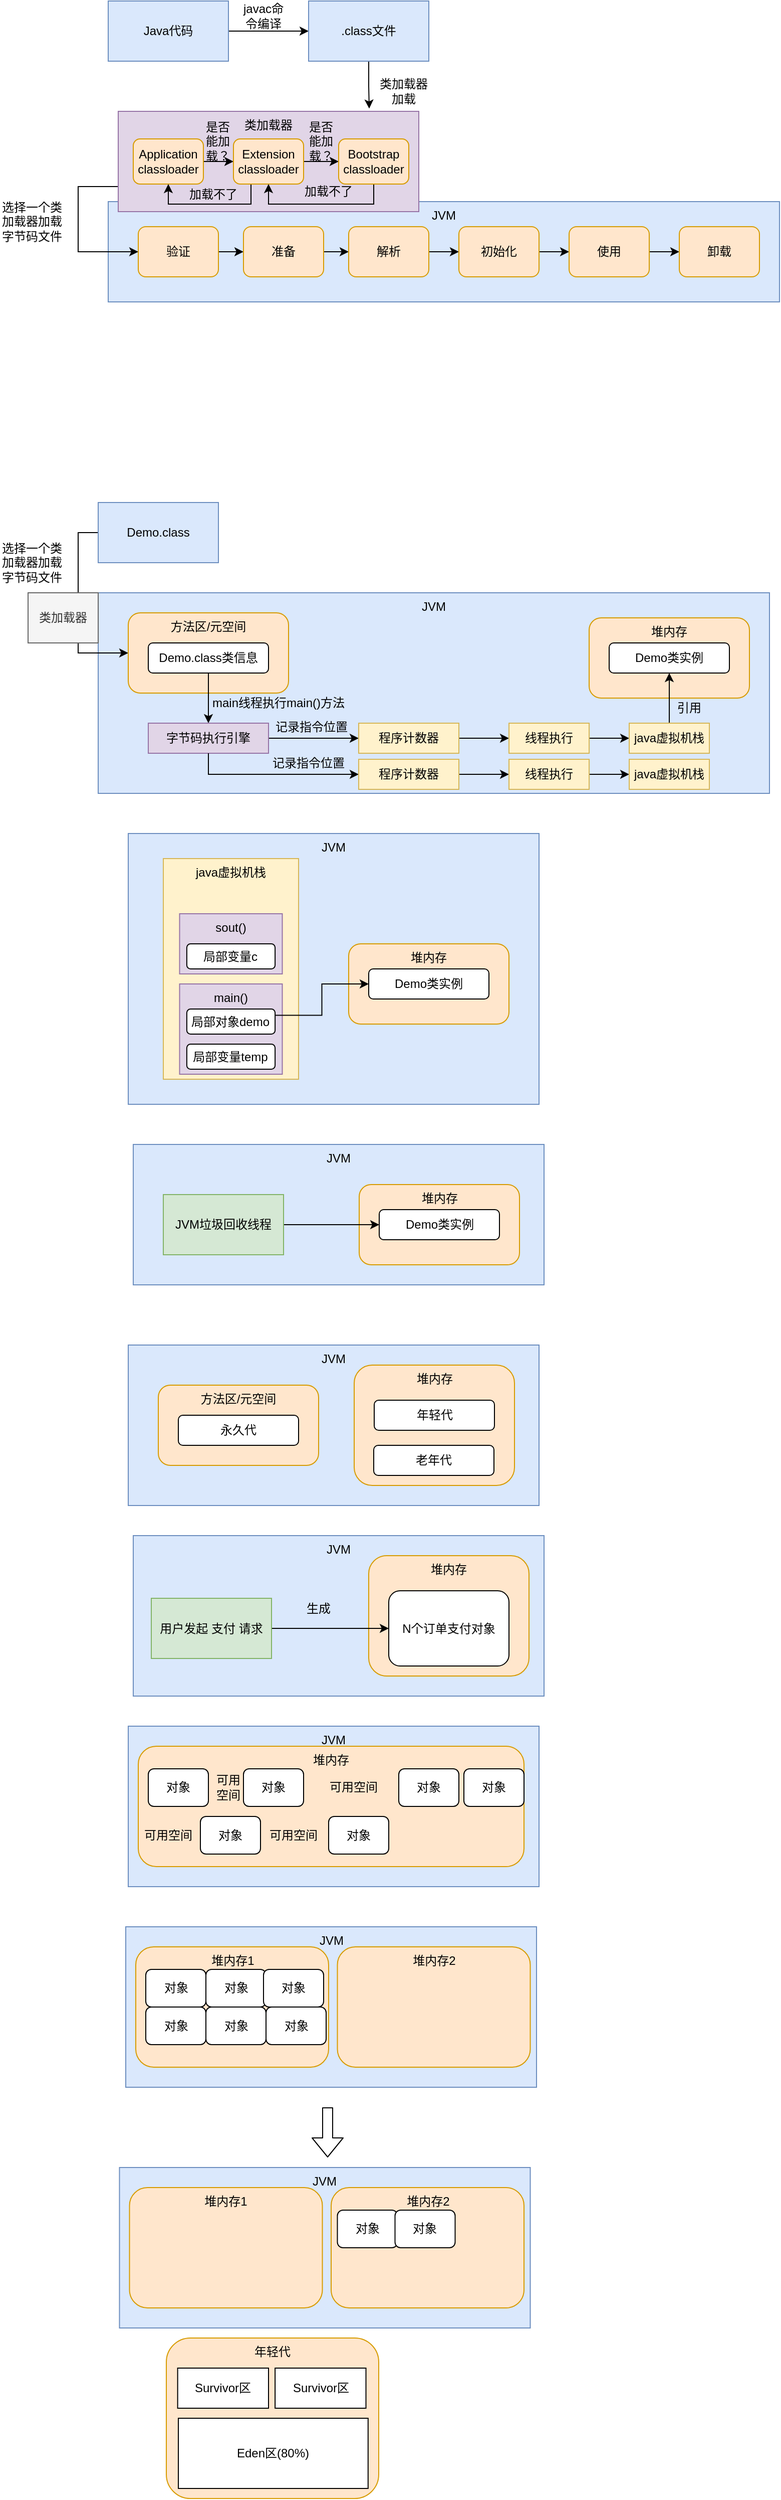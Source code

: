 <mxfile version="14.1.8" type="device" pages="3"><diagram id="E_s2R7xaDNabvUy4WIsu" name="JVM结构"><mxGraphModel dx="1088" dy="807" grid="1" gridSize="10" guides="1" tooltips="1" connect="1" arrows="1" fold="1" page="1" pageScale="1" pageWidth="827" pageHeight="1169" math="0" shadow="0"><root><mxCell id="0"/><mxCell id="1" parent="0"/><mxCell id="Xmo_NhRL2iNbXMXG93FV-30" value="JVM" style="rounded=0;whiteSpace=wrap;html=1;fillColor=#dae8fc;strokeColor=#6c8ebf;verticalAlign=top;" parent="1" vertex="1"><mxGeometry x="510" y="1020" width="410" height="270" as="geometry"/></mxCell><mxCell id="-fpp568egooWS92jT729-1" value="堆内存" style="rounded=1;whiteSpace=wrap;html=1;fillColor=#ffe6cc;strokeColor=#d79b00;verticalAlign=top;" parent="1" vertex="1"><mxGeometry x="730" y="1130" width="160" height="80" as="geometry"/></mxCell><mxCell id="Xmo_NhRL2iNbXMXG93FV-1" value="JVM" style="rounded=0;whiteSpace=wrap;html=1;fillColor=#dae8fc;strokeColor=#6c8ebf;verticalAlign=top;" parent="1" vertex="1"><mxGeometry x="480" y="780" width="670" height="200" as="geometry"/></mxCell><mxCell id="Xmo_NhRL2iNbXMXG93FV-18" value="堆内存" style="rounded=1;whiteSpace=wrap;html=1;fillColor=#ffe6cc;strokeColor=#d79b00;verticalAlign=top;" parent="1" vertex="1"><mxGeometry x="970" y="805" width="160" height="80" as="geometry"/></mxCell><mxCell id="IfhXDYRwLoAYOQ1xbcc1-5" value="JVM" style="rounded=0;whiteSpace=wrap;html=1;fillColor=#dae8fc;strokeColor=#6c8ebf;verticalAlign=top;" parent="1" vertex="1"><mxGeometry x="490" y="390" width="670" height="100" as="geometry"/></mxCell><mxCell id="IfhXDYRwLoAYOQ1xbcc1-3" value="" style="edgeStyle=orthogonalEdgeStyle;rounded=0;orthogonalLoop=1;jettySize=auto;html=1;" parent="1" source="IfhXDYRwLoAYOQ1xbcc1-1" target="IfhXDYRwLoAYOQ1xbcc1-2" edge="1"><mxGeometry relative="1" as="geometry"/></mxCell><mxCell id="IfhXDYRwLoAYOQ1xbcc1-1" value="Java代码" style="rounded=0;whiteSpace=wrap;html=1;fillColor=#dae8fc;strokeColor=#6c8ebf;" parent="1" vertex="1"><mxGeometry x="490" y="190" width="120" height="60" as="geometry"/></mxCell><mxCell id="IfhXDYRwLoAYOQ1xbcc1-36" style="edgeStyle=orthogonalEdgeStyle;rounded=0;orthogonalLoop=1;jettySize=auto;html=1;exitX=0.5;exitY=1;exitDx=0;exitDy=0;entryX=0.835;entryY=-0.028;entryDx=0;entryDy=0;entryPerimeter=0;" parent="1" source="IfhXDYRwLoAYOQ1xbcc1-2" target="IfhXDYRwLoAYOQ1xbcc1-22" edge="1"><mxGeometry relative="1" as="geometry"/></mxCell><mxCell id="IfhXDYRwLoAYOQ1xbcc1-2" value=".class文件" style="rounded=0;whiteSpace=wrap;html=1;fillColor=#dae8fc;strokeColor=#6c8ebf;" parent="1" vertex="1"><mxGeometry x="690" y="190" width="120" height="60" as="geometry"/></mxCell><mxCell id="IfhXDYRwLoAYOQ1xbcc1-4" value="javac命令编译" style="text;html=1;strokeColor=none;fillColor=none;align=center;verticalAlign=middle;whiteSpace=wrap;rounded=0;" parent="1" vertex="1"><mxGeometry x="620" y="195" width="50" height="20" as="geometry"/></mxCell><mxCell id="IfhXDYRwLoAYOQ1xbcc1-7" value="类加载器加载" style="text;html=1;strokeColor=none;fillColor=none;align=center;verticalAlign=middle;whiteSpace=wrap;rounded=0;" parent="1" vertex="1"><mxGeometry x="760" y="270" width="50" height="20" as="geometry"/></mxCell><mxCell id="IfhXDYRwLoAYOQ1xbcc1-17" style="edgeStyle=orthogonalEdgeStyle;rounded=0;orthogonalLoop=1;jettySize=auto;html=1;exitX=1;exitY=0.5;exitDx=0;exitDy=0;entryX=0;entryY=0.5;entryDx=0;entryDy=0;" parent="1" source="IfhXDYRwLoAYOQ1xbcc1-9" target="IfhXDYRwLoAYOQ1xbcc1-11" edge="1"><mxGeometry relative="1" as="geometry"/></mxCell><mxCell id="IfhXDYRwLoAYOQ1xbcc1-9" value="验证" style="rounded=1;whiteSpace=wrap;html=1;fillColor=#ffe6cc;strokeColor=#d79b00;" parent="1" vertex="1"><mxGeometry x="520" y="415" width="80" height="50" as="geometry"/></mxCell><mxCell id="IfhXDYRwLoAYOQ1xbcc1-18" style="edgeStyle=orthogonalEdgeStyle;rounded=0;orthogonalLoop=1;jettySize=auto;html=1;exitX=1;exitY=0.5;exitDx=0;exitDy=0;" parent="1" source="IfhXDYRwLoAYOQ1xbcc1-11" target="IfhXDYRwLoAYOQ1xbcc1-12" edge="1"><mxGeometry relative="1" as="geometry"/></mxCell><mxCell id="IfhXDYRwLoAYOQ1xbcc1-11" value="准备" style="rounded=1;whiteSpace=wrap;html=1;fillColor=#ffe6cc;strokeColor=#d79b00;" parent="1" vertex="1"><mxGeometry x="625" y="415" width="80" height="50" as="geometry"/></mxCell><mxCell id="IfhXDYRwLoAYOQ1xbcc1-19" style="edgeStyle=orthogonalEdgeStyle;rounded=0;orthogonalLoop=1;jettySize=auto;html=1;exitX=1;exitY=0.5;exitDx=0;exitDy=0;entryX=0;entryY=0.5;entryDx=0;entryDy=0;" parent="1" source="IfhXDYRwLoAYOQ1xbcc1-12" target="IfhXDYRwLoAYOQ1xbcc1-13" edge="1"><mxGeometry relative="1" as="geometry"/></mxCell><mxCell id="IfhXDYRwLoAYOQ1xbcc1-12" value="解析" style="rounded=1;whiteSpace=wrap;html=1;fillColor=#ffe6cc;strokeColor=#d79b00;" parent="1" vertex="1"><mxGeometry x="730" y="415" width="80" height="50" as="geometry"/></mxCell><mxCell id="IfhXDYRwLoAYOQ1xbcc1-20" style="edgeStyle=orthogonalEdgeStyle;rounded=0;orthogonalLoop=1;jettySize=auto;html=1;exitX=1;exitY=0.5;exitDx=0;exitDy=0;entryX=0;entryY=0.5;entryDx=0;entryDy=0;" parent="1" source="IfhXDYRwLoAYOQ1xbcc1-13" target="IfhXDYRwLoAYOQ1xbcc1-15" edge="1"><mxGeometry relative="1" as="geometry"/></mxCell><mxCell id="IfhXDYRwLoAYOQ1xbcc1-13" value="初始化" style="rounded=1;whiteSpace=wrap;html=1;fillColor=#ffe6cc;strokeColor=#d79b00;" parent="1" vertex="1"><mxGeometry x="840" y="415" width="80" height="50" as="geometry"/></mxCell><mxCell id="IfhXDYRwLoAYOQ1xbcc1-21" style="edgeStyle=orthogonalEdgeStyle;rounded=0;orthogonalLoop=1;jettySize=auto;html=1;exitX=1;exitY=0.5;exitDx=0;exitDy=0;entryX=0;entryY=0.5;entryDx=0;entryDy=0;" parent="1" source="IfhXDYRwLoAYOQ1xbcc1-15" target="IfhXDYRwLoAYOQ1xbcc1-16" edge="1"><mxGeometry relative="1" as="geometry"/></mxCell><mxCell id="IfhXDYRwLoAYOQ1xbcc1-15" value="使用" style="rounded=1;whiteSpace=wrap;html=1;fillColor=#ffe6cc;strokeColor=#d79b00;" parent="1" vertex="1"><mxGeometry x="950" y="415" width="80" height="50" as="geometry"/></mxCell><mxCell id="IfhXDYRwLoAYOQ1xbcc1-16" value="卸载" style="rounded=1;whiteSpace=wrap;html=1;fillColor=#ffe6cc;strokeColor=#d79b00;" parent="1" vertex="1"><mxGeometry x="1060" y="415" width="80" height="50" as="geometry"/></mxCell><mxCell id="IfhXDYRwLoAYOQ1xbcc1-35" style="edgeStyle=orthogonalEdgeStyle;rounded=0;orthogonalLoop=1;jettySize=auto;html=1;exitX=0;exitY=0.75;exitDx=0;exitDy=0;entryX=0;entryY=0.5;entryDx=0;entryDy=0;" parent="1" source="IfhXDYRwLoAYOQ1xbcc1-22" target="IfhXDYRwLoAYOQ1xbcc1-9" edge="1"><mxGeometry relative="1" as="geometry"><Array as="points"><mxPoint x="460" y="375"/><mxPoint x="460" y="440"/></Array></mxGeometry></mxCell><mxCell id="IfhXDYRwLoAYOQ1xbcc1-22" value="类加载器" style="rounded=0;whiteSpace=wrap;html=1;verticalAlign=top;fillColor=#e1d5e7;strokeColor=#9673a6;" parent="1" vertex="1"><mxGeometry x="500" y="300" width="300" height="100" as="geometry"/></mxCell><mxCell id="IfhXDYRwLoAYOQ1xbcc1-26" style="edgeStyle=orthogonalEdgeStyle;rounded=0;orthogonalLoop=1;jettySize=auto;html=1;exitX=1;exitY=0.5;exitDx=0;exitDy=0;entryX=0;entryY=0.5;entryDx=0;entryDy=0;" parent="1" source="IfhXDYRwLoAYOQ1xbcc1-23" target="IfhXDYRwLoAYOQ1xbcc1-24" edge="1"><mxGeometry relative="1" as="geometry"/></mxCell><mxCell id="IfhXDYRwLoAYOQ1xbcc1-23" value="Application&lt;br&gt;classloader" style="rounded=1;whiteSpace=wrap;html=1;fillColor=#ffe6cc;strokeColor=#d79b00;" parent="1" vertex="1"><mxGeometry x="515" y="327.5" width="70" height="45" as="geometry"/></mxCell><mxCell id="IfhXDYRwLoAYOQ1xbcc1-27" style="edgeStyle=orthogonalEdgeStyle;rounded=0;orthogonalLoop=1;jettySize=auto;html=1;exitX=1;exitY=0.5;exitDx=0;exitDy=0;entryX=0;entryY=0.5;entryDx=0;entryDy=0;" parent="1" source="IfhXDYRwLoAYOQ1xbcc1-24" target="IfhXDYRwLoAYOQ1xbcc1-25" edge="1"><mxGeometry relative="1" as="geometry"/></mxCell><mxCell id="IfhXDYRwLoAYOQ1xbcc1-33" style="edgeStyle=orthogonalEdgeStyle;rounded=0;orthogonalLoop=1;jettySize=auto;html=1;exitX=0.25;exitY=1;exitDx=0;exitDy=0;entryX=0.5;entryY=1;entryDx=0;entryDy=0;" parent="1" source="IfhXDYRwLoAYOQ1xbcc1-24" target="IfhXDYRwLoAYOQ1xbcc1-23" edge="1"><mxGeometry relative="1" as="geometry"/></mxCell><mxCell id="IfhXDYRwLoAYOQ1xbcc1-24" value="Extension&lt;br&gt;classloader" style="rounded=1;whiteSpace=wrap;html=1;fillColor=#ffe6cc;strokeColor=#d79b00;" parent="1" vertex="1"><mxGeometry x="615" y="327.5" width="70" height="45" as="geometry"/></mxCell><mxCell id="IfhXDYRwLoAYOQ1xbcc1-31" style="edgeStyle=orthogonalEdgeStyle;rounded=0;orthogonalLoop=1;jettySize=auto;html=1;exitX=0.5;exitY=1;exitDx=0;exitDy=0;entryX=0.5;entryY=1;entryDx=0;entryDy=0;" parent="1" source="IfhXDYRwLoAYOQ1xbcc1-25" target="IfhXDYRwLoAYOQ1xbcc1-24" edge="1"><mxGeometry relative="1" as="geometry"/></mxCell><mxCell id="IfhXDYRwLoAYOQ1xbcc1-25" value="Bootstrap&lt;br&gt;classloader" style="rounded=1;whiteSpace=wrap;html=1;fillColor=#ffe6cc;strokeColor=#d79b00;" parent="1" vertex="1"><mxGeometry x="720" y="327.5" width="70" height="45" as="geometry"/></mxCell><mxCell id="IfhXDYRwLoAYOQ1xbcc1-28" value="是否能加载？" style="text;html=1;strokeColor=none;fillColor=none;align=center;verticalAlign=middle;whiteSpace=wrap;rounded=0;" parent="1" vertex="1"><mxGeometry x="582" y="320" width="35" height="20" as="geometry"/></mxCell><mxCell id="IfhXDYRwLoAYOQ1xbcc1-30" value="是否能加载？" style="text;html=1;strokeColor=none;fillColor=none;align=center;verticalAlign=middle;whiteSpace=wrap;rounded=0;" parent="1" vertex="1"><mxGeometry x="685" y="320" width="35" height="20" as="geometry"/></mxCell><mxCell id="IfhXDYRwLoAYOQ1xbcc1-32" value="加载不了" style="text;html=1;strokeColor=none;fillColor=none;align=center;verticalAlign=middle;whiteSpace=wrap;rounded=0;" parent="1" vertex="1"><mxGeometry x="680" y="370" width="60" height="20" as="geometry"/></mxCell><mxCell id="IfhXDYRwLoAYOQ1xbcc1-34" value="加载不了" style="text;html=1;strokeColor=none;fillColor=none;align=center;verticalAlign=middle;whiteSpace=wrap;rounded=0;" parent="1" vertex="1"><mxGeometry x="565" y="372.5" width="60" height="20" as="geometry"/></mxCell><mxCell id="IfhXDYRwLoAYOQ1xbcc1-38" value="选择一个类加载器加载字节码文件" style="text;html=1;strokeColor=none;fillColor=none;align=center;verticalAlign=middle;whiteSpace=wrap;rounded=0;" parent="1" vertex="1"><mxGeometry x="382" y="400" width="64" height="20" as="geometry"/></mxCell><mxCell id="Xmo_NhRL2iNbXMXG93FV-3" style="edgeStyle=orthogonalEdgeStyle;rounded=0;orthogonalLoop=1;jettySize=auto;html=1;exitX=0;exitY=0.5;exitDx=0;exitDy=0;entryX=0;entryY=0.5;entryDx=0;entryDy=0;" parent="1" source="Xmo_NhRL2iNbXMXG93FV-2" target="Xmo_NhRL2iNbXMXG93FV-4" edge="1"><mxGeometry relative="1" as="geometry"><mxPoint x="460" y="820" as="targetPoint"/></mxGeometry></mxCell><mxCell id="Xmo_NhRL2iNbXMXG93FV-2" value="Demo.class" style="rounded=0;whiteSpace=wrap;html=1;fillColor=#dae8fc;strokeColor=#6c8ebf;" parent="1" vertex="1"><mxGeometry x="480" y="690" width="120" height="60" as="geometry"/></mxCell><mxCell id="Xmo_NhRL2iNbXMXG93FV-4" value="方法区/元空间" style="rounded=1;whiteSpace=wrap;html=1;fillColor=#ffe6cc;strokeColor=#d79b00;verticalAlign=top;" parent="1" vertex="1"><mxGeometry x="510" y="800" width="160" height="80" as="geometry"/></mxCell><mxCell id="Xmo_NhRL2iNbXMXG93FV-5" value="选择一个类加载器加载字节码文件" style="text;html=1;strokeColor=none;fillColor=none;align=center;verticalAlign=middle;whiteSpace=wrap;rounded=0;" parent="1" vertex="1"><mxGeometry x="382" y="740" width="64" height="20" as="geometry"/></mxCell><mxCell id="Xmo_NhRL2iNbXMXG93FV-8" style="edgeStyle=orthogonalEdgeStyle;rounded=0;orthogonalLoop=1;jettySize=auto;html=1;exitX=0.5;exitY=1;exitDx=0;exitDy=0;entryX=0.5;entryY=0;entryDx=0;entryDy=0;" parent="1" source="Xmo_NhRL2iNbXMXG93FV-6" target="Xmo_NhRL2iNbXMXG93FV-7" edge="1"><mxGeometry relative="1" as="geometry"/></mxCell><mxCell id="Xmo_NhRL2iNbXMXG93FV-6" value="&lt;span&gt;Demo.class类信息&lt;/span&gt;" style="rounded=1;whiteSpace=wrap;html=1;" parent="1" vertex="1"><mxGeometry x="530" y="830" width="120" height="30" as="geometry"/></mxCell><mxCell id="Xmo_NhRL2iNbXMXG93FV-12" style="edgeStyle=orthogonalEdgeStyle;rounded=0;orthogonalLoop=1;jettySize=auto;html=1;exitX=1;exitY=0.5;exitDx=0;exitDy=0;entryX=0;entryY=0.5;entryDx=0;entryDy=0;" parent="1" source="Xmo_NhRL2iNbXMXG93FV-7" target="Xmo_NhRL2iNbXMXG93FV-11" edge="1"><mxGeometry relative="1" as="geometry"/></mxCell><mxCell id="Xmo_NhRL2iNbXMXG93FV-7" value="字节码执行引擎" style="rounded=0;whiteSpace=wrap;html=1;fillColor=#e1d5e7;strokeColor=#9673a6;" parent="1" vertex="1"><mxGeometry x="530" y="910" width="120" height="30" as="geometry"/></mxCell><mxCell id="Xmo_NhRL2iNbXMXG93FV-9" value="main线程执行main()方法" style="text;html=1;strokeColor=none;fillColor=none;align=center;verticalAlign=middle;whiteSpace=wrap;rounded=0;" parent="1" vertex="1"><mxGeometry x="590" y="880" width="140" height="20" as="geometry"/></mxCell><mxCell id="Xmo_NhRL2iNbXMXG93FV-15" style="edgeStyle=orthogonalEdgeStyle;rounded=0;orthogonalLoop=1;jettySize=auto;html=1;exitX=1;exitY=0.5;exitDx=0;exitDy=0;entryX=0;entryY=0.5;entryDx=0;entryDy=0;" parent="1" source="Xmo_NhRL2iNbXMXG93FV-11" target="Xmo_NhRL2iNbXMXG93FV-14" edge="1"><mxGeometry relative="1" as="geometry"/></mxCell><mxCell id="Xmo_NhRL2iNbXMXG93FV-11" value="程序计数器" style="rounded=0;whiteSpace=wrap;html=1;fillColor=#fff2cc;strokeColor=#d6b656;" parent="1" vertex="1"><mxGeometry x="740" y="910" width="100" height="30" as="geometry"/></mxCell><mxCell id="Xmo_NhRL2iNbXMXG93FV-13" value="记录指令位置" style="text;html=1;strokeColor=none;fillColor=none;align=center;verticalAlign=middle;whiteSpace=wrap;rounded=0;" parent="1" vertex="1"><mxGeometry x="653" y="904" width="80" height="20" as="geometry"/></mxCell><mxCell id="Xmo_NhRL2iNbXMXG93FV-17" style="edgeStyle=orthogonalEdgeStyle;rounded=0;orthogonalLoop=1;jettySize=auto;html=1;exitX=1;exitY=0.5;exitDx=0;exitDy=0;entryX=0;entryY=0.5;entryDx=0;entryDy=0;" parent="1" source="Xmo_NhRL2iNbXMXG93FV-14" target="Xmo_NhRL2iNbXMXG93FV-16" edge="1"><mxGeometry relative="1" as="geometry"/></mxCell><mxCell id="Xmo_NhRL2iNbXMXG93FV-14" value="线程执行" style="rounded=0;whiteSpace=wrap;html=1;fillColor=#fff2cc;strokeColor=#d6b656;" parent="1" vertex="1"><mxGeometry x="890" y="910" width="80" height="30" as="geometry"/></mxCell><mxCell id="Xmo_NhRL2iNbXMXG93FV-20" style="edgeStyle=orthogonalEdgeStyle;rounded=0;orthogonalLoop=1;jettySize=auto;html=1;exitX=0.5;exitY=0;exitDx=0;exitDy=0;entryX=0.5;entryY=1;entryDx=0;entryDy=0;" parent="1" source="Xmo_NhRL2iNbXMXG93FV-16" target="Xmo_NhRL2iNbXMXG93FV-19" edge="1"><mxGeometry relative="1" as="geometry"/></mxCell><mxCell id="Xmo_NhRL2iNbXMXG93FV-16" value="java虚拟机栈" style="rounded=0;whiteSpace=wrap;html=1;fillColor=#fff2cc;strokeColor=#d6b656;" parent="1" vertex="1"><mxGeometry x="1010" y="910" width="80" height="30" as="geometry"/></mxCell><mxCell id="Xmo_NhRL2iNbXMXG93FV-19" value="&lt;span&gt;Demo类实例&lt;/span&gt;" style="rounded=1;whiteSpace=wrap;html=1;" parent="1" vertex="1"><mxGeometry x="990" y="830" width="120" height="30" as="geometry"/></mxCell><mxCell id="Xmo_NhRL2iNbXMXG93FV-21" value="引用" style="text;html=1;strokeColor=none;fillColor=none;align=center;verticalAlign=middle;whiteSpace=wrap;rounded=0;" parent="1" vertex="1"><mxGeometry x="1050" y="885" width="40" height="20" as="geometry"/></mxCell><mxCell id="Xmo_NhRL2iNbXMXG93FV-22" style="edgeStyle=orthogonalEdgeStyle;rounded=0;orthogonalLoop=1;jettySize=auto;html=1;exitX=0.5;exitY=1;exitDx=0;exitDy=0;entryX=0;entryY=0.5;entryDx=0;entryDy=0;" parent="1" source="Xmo_NhRL2iNbXMXG93FV-7" target="Xmo_NhRL2iNbXMXG93FV-24" edge="1"><mxGeometry relative="1" as="geometry"><mxPoint x="650" y="961" as="sourcePoint"/></mxGeometry></mxCell><mxCell id="Xmo_NhRL2iNbXMXG93FV-23" style="edgeStyle=orthogonalEdgeStyle;rounded=0;orthogonalLoop=1;jettySize=auto;html=1;exitX=1;exitY=0.5;exitDx=0;exitDy=0;entryX=0;entryY=0.5;entryDx=0;entryDy=0;" parent="1" source="Xmo_NhRL2iNbXMXG93FV-24" target="Xmo_NhRL2iNbXMXG93FV-27" edge="1"><mxGeometry relative="1" as="geometry"/></mxCell><mxCell id="Xmo_NhRL2iNbXMXG93FV-24" value="程序计数器" style="rounded=0;whiteSpace=wrap;html=1;fillColor=#fff2cc;strokeColor=#d6b656;" parent="1" vertex="1"><mxGeometry x="740" y="946" width="100" height="30" as="geometry"/></mxCell><mxCell id="Xmo_NhRL2iNbXMXG93FV-25" value="记录指令位置" style="text;html=1;strokeColor=none;fillColor=none;align=center;verticalAlign=middle;whiteSpace=wrap;rounded=0;" parent="1" vertex="1"><mxGeometry x="650" y="940" width="80" height="20" as="geometry"/></mxCell><mxCell id="Xmo_NhRL2iNbXMXG93FV-26" style="edgeStyle=orthogonalEdgeStyle;rounded=0;orthogonalLoop=1;jettySize=auto;html=1;exitX=1;exitY=0.5;exitDx=0;exitDy=0;entryX=0;entryY=0.5;entryDx=0;entryDy=0;" parent="1" source="Xmo_NhRL2iNbXMXG93FV-27" target="Xmo_NhRL2iNbXMXG93FV-28" edge="1"><mxGeometry relative="1" as="geometry"/></mxCell><mxCell id="Xmo_NhRL2iNbXMXG93FV-27" value="线程执行" style="rounded=0;whiteSpace=wrap;html=1;fillColor=#fff2cc;strokeColor=#d6b656;" parent="1" vertex="1"><mxGeometry x="890" y="946" width="80" height="30" as="geometry"/></mxCell><mxCell id="Xmo_NhRL2iNbXMXG93FV-28" value="java虚拟机栈" style="rounded=0;whiteSpace=wrap;html=1;fillColor=#fff2cc;strokeColor=#d6b656;" parent="1" vertex="1"><mxGeometry x="1010" y="946" width="80" height="30" as="geometry"/></mxCell><mxCell id="Xmo_NhRL2iNbXMXG93FV-29" value="类加载器" style="rounded=0;whiteSpace=wrap;html=1;fillColor=#f5f5f5;strokeColor=#666666;fontColor=#333333;" parent="1" vertex="1"><mxGeometry x="410" y="780" width="70" height="50" as="geometry"/></mxCell><mxCell id="Xmo_NhRL2iNbXMXG93FV-31" value="java虚拟机栈" style="rounded=0;whiteSpace=wrap;html=1;fillColor=#fff2cc;strokeColor=#d6b656;verticalAlign=top;" parent="1" vertex="1"><mxGeometry x="545" y="1045" width="135" height="220" as="geometry"/></mxCell><mxCell id="Xmo_NhRL2iNbXMXG93FV-32" value="main()" style="rounded=0;whiteSpace=wrap;html=1;fillColor=#e1d5e7;strokeColor=#9673a6;verticalAlign=top;" parent="1" vertex="1"><mxGeometry x="561.25" y="1170" width="102.5" height="90" as="geometry"/></mxCell><mxCell id="-fpp568egooWS92jT729-3" style="edgeStyle=orthogonalEdgeStyle;rounded=0;orthogonalLoop=1;jettySize=auto;html=1;exitX=1;exitY=0.25;exitDx=0;exitDy=0;entryX=0;entryY=0.5;entryDx=0;entryDy=0;" parent="1" source="Xmo_NhRL2iNbXMXG93FV-33" target="-fpp568egooWS92jT729-2" edge="1"><mxGeometry relative="1" as="geometry"/></mxCell><mxCell id="Xmo_NhRL2iNbXMXG93FV-33" value="局部对象demo" style="rounded=1;whiteSpace=wrap;html=1;" parent="1" vertex="1"><mxGeometry x="568.44" y="1195" width="88.12" height="25" as="geometry"/></mxCell><mxCell id="Xmo_NhRL2iNbXMXG93FV-34" value="局部变量temp" style="rounded=1;whiteSpace=wrap;html=1;" parent="1" vertex="1"><mxGeometry x="568.44" y="1230" width="88.12" height="25" as="geometry"/></mxCell><mxCell id="Xmo_NhRL2iNbXMXG93FV-35" value="sout()" style="rounded=0;whiteSpace=wrap;html=1;fillColor=#e1d5e7;strokeColor=#9673a6;verticalAlign=top;" parent="1" vertex="1"><mxGeometry x="561.25" y="1100" width="102.5" height="60" as="geometry"/></mxCell><mxCell id="Xmo_NhRL2iNbXMXG93FV-37" value="局部变量c" style="rounded=1;whiteSpace=wrap;html=1;" parent="1" vertex="1"><mxGeometry x="568.44" y="1130" width="88.12" height="25" as="geometry"/></mxCell><mxCell id="-fpp568egooWS92jT729-2" value="&lt;span&gt;Demo类实例&lt;/span&gt;" style="rounded=1;whiteSpace=wrap;html=1;" parent="1" vertex="1"><mxGeometry x="750" y="1155" width="120" height="30" as="geometry"/></mxCell><mxCell id="-fpp568egooWS92jT729-4" value="JVM" style="rounded=0;whiteSpace=wrap;html=1;fillColor=#dae8fc;strokeColor=#6c8ebf;verticalAlign=top;" parent="1" vertex="1"><mxGeometry x="515" y="1330" width="410" height="140" as="geometry"/></mxCell><mxCell id="-fpp568egooWS92jT729-5" value="堆内存" style="rounded=1;whiteSpace=wrap;html=1;fillColor=#ffe6cc;strokeColor=#d79b00;verticalAlign=top;" parent="1" vertex="1"><mxGeometry x="740.5" y="1370" width="160" height="80" as="geometry"/></mxCell><mxCell id="-fpp568egooWS92jT729-13" value="&lt;span&gt;Demo类实例&lt;/span&gt;" style="rounded=1;whiteSpace=wrap;html=1;" parent="1" vertex="1"><mxGeometry x="760.5" y="1395" width="120" height="30" as="geometry"/></mxCell><mxCell id="-fpp568egooWS92jT729-15" style="edgeStyle=orthogonalEdgeStyle;rounded=0;orthogonalLoop=1;jettySize=auto;html=1;exitX=1;exitY=0.5;exitDx=0;exitDy=0;entryX=0;entryY=0.5;entryDx=0;entryDy=0;" parent="1" source="-fpp568egooWS92jT729-14" target="-fpp568egooWS92jT729-13" edge="1"><mxGeometry relative="1" as="geometry"/></mxCell><mxCell id="-fpp568egooWS92jT729-14" value="JVM垃圾回收线程" style="rounded=0;whiteSpace=wrap;html=1;fillColor=#d5e8d4;strokeColor=#82b366;" parent="1" vertex="1"><mxGeometry x="545" y="1380" width="120" height="60" as="geometry"/></mxCell><mxCell id="-fpp568egooWS92jT729-16" value="JVM" style="rounded=0;whiteSpace=wrap;html=1;fillColor=#dae8fc;strokeColor=#6c8ebf;verticalAlign=top;" parent="1" vertex="1"><mxGeometry x="510" y="1530" width="410" height="160" as="geometry"/></mxCell><mxCell id="-fpp568egooWS92jT729-17" value="堆内存" style="rounded=1;whiteSpace=wrap;html=1;fillColor=#ffe6cc;strokeColor=#d79b00;verticalAlign=top;" parent="1" vertex="1"><mxGeometry x="735.5" y="1550" width="160" height="120" as="geometry"/></mxCell><mxCell id="-fpp568egooWS92jT729-18" value="&lt;span&gt;年轻代&lt;/span&gt;" style="rounded=1;whiteSpace=wrap;html=1;" parent="1" vertex="1"><mxGeometry x="755.5" y="1585" width="120" height="30" as="geometry"/></mxCell><mxCell id="-fpp568egooWS92jT729-21" value="方法区/元空间" style="rounded=1;whiteSpace=wrap;html=1;fillColor=#ffe6cc;strokeColor=#d79b00;verticalAlign=top;" parent="1" vertex="1"><mxGeometry x="540" y="1570" width="160" height="80" as="geometry"/></mxCell><mxCell id="-fpp568egooWS92jT729-22" value="&lt;span&gt;永久代&lt;/span&gt;" style="rounded=1;whiteSpace=wrap;html=1;" parent="1" vertex="1"><mxGeometry x="560" y="1600" width="120" height="30" as="geometry"/></mxCell><mxCell id="-fpp568egooWS92jT729-23" value="&lt;span&gt;老年代&lt;/span&gt;" style="rounded=1;whiteSpace=wrap;html=1;" parent="1" vertex="1"><mxGeometry x="755" y="1630" width="120" height="30" as="geometry"/></mxCell><mxCell id="-fpp568egooWS92jT729-24" value="JVM" style="rounded=0;whiteSpace=wrap;html=1;fillColor=#dae8fc;strokeColor=#6c8ebf;verticalAlign=top;" parent="1" vertex="1"><mxGeometry x="515" y="1720" width="410" height="160" as="geometry"/></mxCell><mxCell id="-fpp568egooWS92jT729-25" value="堆内存" style="rounded=1;whiteSpace=wrap;html=1;fillColor=#ffe6cc;strokeColor=#d79b00;verticalAlign=top;" parent="1" vertex="1"><mxGeometry x="750" y="1740" width="160" height="120" as="geometry"/></mxCell><mxCell id="-fpp568egooWS92jT729-26" value="N个订单支付对象" style="rounded=1;whiteSpace=wrap;html=1;" parent="1" vertex="1"><mxGeometry x="770" y="1775" width="120" height="75" as="geometry"/></mxCell><mxCell id="-fpp568egooWS92jT729-29" style="edgeStyle=orthogonalEdgeStyle;rounded=0;orthogonalLoop=1;jettySize=auto;html=1;exitX=1;exitY=0.5;exitDx=0;exitDy=0;entryX=0;entryY=0.5;entryDx=0;entryDy=0;" parent="1" source="-fpp568egooWS92jT729-28" target="-fpp568egooWS92jT729-26" edge="1"><mxGeometry relative="1" as="geometry"/></mxCell><mxCell id="-fpp568egooWS92jT729-28" value="用户发起 支付 请求" style="rounded=0;whiteSpace=wrap;html=1;fillColor=#d5e8d4;strokeColor=#82b366;" parent="1" vertex="1"><mxGeometry x="533" y="1782.5" width="120" height="60" as="geometry"/></mxCell><mxCell id="-fpp568egooWS92jT729-30" value="生成" style="text;html=1;strokeColor=none;fillColor=none;align=center;verticalAlign=middle;whiteSpace=wrap;rounded=0;" parent="1" vertex="1"><mxGeometry x="680" y="1783" width="40" height="20" as="geometry"/></mxCell><mxCell id="-10qz2Vrlwar9dbA4xN1-1" value="JVM" style="rounded=0;whiteSpace=wrap;html=1;fillColor=#dae8fc;strokeColor=#6c8ebf;verticalAlign=top;" parent="1" vertex="1"><mxGeometry x="510" y="1910" width="410" height="160" as="geometry"/></mxCell><mxCell id="-10qz2Vrlwar9dbA4xN1-2" value="堆内存" style="rounded=1;whiteSpace=wrap;html=1;fillColor=#ffe6cc;strokeColor=#d79b00;verticalAlign=top;" parent="1" vertex="1"><mxGeometry x="520" y="1930" width="385" height="120" as="geometry"/></mxCell><mxCell id="-10qz2Vrlwar9dbA4xN1-3" value="对象" style="rounded=1;whiteSpace=wrap;html=1;" parent="1" vertex="1"><mxGeometry x="530" y="1952.5" width="60" height="37.5" as="geometry"/></mxCell><mxCell id="-10qz2Vrlwar9dbA4xN1-7" value="对象" style="rounded=1;whiteSpace=wrap;html=1;" parent="1" vertex="1"><mxGeometry x="625" y="1952.5" width="60" height="37.5" as="geometry"/></mxCell><mxCell id="-10qz2Vrlwar9dbA4xN1-8" value="对象" style="rounded=1;whiteSpace=wrap;html=1;" parent="1" vertex="1"><mxGeometry x="780" y="1952.5" width="60" height="37.5" as="geometry"/></mxCell><mxCell id="-10qz2Vrlwar9dbA4xN1-9" value="对象" style="rounded=1;whiteSpace=wrap;html=1;" parent="1" vertex="1"><mxGeometry x="845" y="1952.5" width="60" height="37.5" as="geometry"/></mxCell><mxCell id="-10qz2Vrlwar9dbA4xN1-10" value="对象" style="rounded=1;whiteSpace=wrap;html=1;" parent="1" vertex="1"><mxGeometry x="582" y="2000" width="60" height="37.5" as="geometry"/></mxCell><mxCell id="-10qz2Vrlwar9dbA4xN1-11" value="对象" style="rounded=1;whiteSpace=wrap;html=1;" parent="1" vertex="1"><mxGeometry x="710" y="2000" width="60" height="37.5" as="geometry"/></mxCell><mxCell id="-10qz2Vrlwar9dbA4xN1-12" value="可用空间" style="text;html=1;strokeColor=none;fillColor=none;align=center;verticalAlign=middle;whiteSpace=wrap;rounded=0;" parent="1" vertex="1"><mxGeometry x="710" y="1961" width="50" height="20" as="geometry"/></mxCell><mxCell id="-10qz2Vrlwar9dbA4xN1-13" value="可用空间" style="text;html=1;strokeColor=none;fillColor=none;align=center;verticalAlign=middle;whiteSpace=wrap;rounded=0;" parent="1" vertex="1"><mxGeometry x="525" y="2008.75" width="50" height="20" as="geometry"/></mxCell><mxCell id="-10qz2Vrlwar9dbA4xN1-14" value="可用空间" style="text;html=1;strokeColor=none;fillColor=none;align=center;verticalAlign=middle;whiteSpace=wrap;rounded=0;" parent="1" vertex="1"><mxGeometry x="650" y="2008.75" width="50" height="20" as="geometry"/></mxCell><mxCell id="-10qz2Vrlwar9dbA4xN1-15" value="可用空间" style="text;html=1;strokeColor=none;fillColor=none;align=center;verticalAlign=middle;whiteSpace=wrap;rounded=0;" parent="1" vertex="1"><mxGeometry x="595" y="1961" width="30" height="20" as="geometry"/></mxCell><mxCell id="-10qz2Vrlwar9dbA4xN1-16" value="JVM" style="rounded=0;whiteSpace=wrap;html=1;fillColor=#dae8fc;strokeColor=#6c8ebf;verticalAlign=top;" parent="1" vertex="1"><mxGeometry x="507.5" y="2110" width="410" height="160" as="geometry"/></mxCell><mxCell id="-10qz2Vrlwar9dbA4xN1-17" value="堆内存1" style="rounded=1;whiteSpace=wrap;html=1;fillColor=#ffe6cc;strokeColor=#d79b00;verticalAlign=top;" parent="1" vertex="1"><mxGeometry x="517.5" y="2130" width="192.5" height="120" as="geometry"/></mxCell><mxCell id="-10qz2Vrlwar9dbA4xN1-18" value="对象" style="rounded=1;whiteSpace=wrap;html=1;" parent="1" vertex="1"><mxGeometry x="527.5" y="2152.5" width="60" height="37.5" as="geometry"/></mxCell><mxCell id="-10qz2Vrlwar9dbA4xN1-28" value="堆内存2" style="rounded=1;whiteSpace=wrap;html=1;fillColor=#ffe6cc;strokeColor=#d79b00;verticalAlign=top;" parent="1" vertex="1"><mxGeometry x="718.75" y="2130" width="192.5" height="120" as="geometry"/></mxCell><mxCell id="-10qz2Vrlwar9dbA4xN1-29" value="对象" style="rounded=1;whiteSpace=wrap;html=1;" parent="1" vertex="1"><mxGeometry x="587.5" y="2152.5" width="60" height="37.5" as="geometry"/></mxCell><mxCell id="-10qz2Vrlwar9dbA4xN1-30" value="对象" style="rounded=1;whiteSpace=wrap;html=1;" parent="1" vertex="1"><mxGeometry x="645" y="2152.5" width="60" height="37.5" as="geometry"/></mxCell><mxCell id="-10qz2Vrlwar9dbA4xN1-31" value="对象" style="rounded=1;whiteSpace=wrap;html=1;" parent="1" vertex="1"><mxGeometry x="527.5" y="2190" width="60" height="37.5" as="geometry"/></mxCell><mxCell id="-10qz2Vrlwar9dbA4xN1-32" value="对象" style="rounded=1;whiteSpace=wrap;html=1;" parent="1" vertex="1"><mxGeometry x="587.5" y="2190" width="60" height="37.5" as="geometry"/></mxCell><mxCell id="-10qz2Vrlwar9dbA4xN1-33" value="对象" style="rounded=1;whiteSpace=wrap;html=1;" parent="1" vertex="1"><mxGeometry x="647.5" y="2190" width="60" height="37.5" as="geometry"/></mxCell><mxCell id="-10qz2Vrlwar9dbA4xN1-34" value="" style="shape=flexArrow;endArrow=classic;html=1;" parent="1" edge="1"><mxGeometry width="50" height="50" relative="1" as="geometry"><mxPoint x="709" y="2290" as="sourcePoint"/><mxPoint x="709" y="2340" as="targetPoint"/></mxGeometry></mxCell><mxCell id="-10qz2Vrlwar9dbA4xN1-35" value="JVM" style="rounded=0;whiteSpace=wrap;html=1;fillColor=#dae8fc;strokeColor=#6c8ebf;verticalAlign=top;" parent="1" vertex="1"><mxGeometry x="501.25" y="2350" width="410" height="160" as="geometry"/></mxCell><mxCell id="-10qz2Vrlwar9dbA4xN1-36" value="堆内存1" style="rounded=1;whiteSpace=wrap;html=1;fillColor=#ffe6cc;strokeColor=#d79b00;verticalAlign=top;" parent="1" vertex="1"><mxGeometry x="511.25" y="2370" width="192.5" height="120" as="geometry"/></mxCell><mxCell id="-10qz2Vrlwar9dbA4xN1-37" value="对象" style="rounded=1;whiteSpace=wrap;html=1;" parent="1" vertex="1"><mxGeometry x="720" y="2392.5" width="60" height="37.5" as="geometry"/></mxCell><mxCell id="-10qz2Vrlwar9dbA4xN1-38" value="堆内存2" style="rounded=1;whiteSpace=wrap;html=1;fillColor=#ffe6cc;strokeColor=#d79b00;verticalAlign=top;" parent="1" vertex="1"><mxGeometry x="712.5" y="2370" width="192.5" height="120" as="geometry"/></mxCell><mxCell id="-10qz2Vrlwar9dbA4xN1-39" value="对象" style="rounded=1;whiteSpace=wrap;html=1;" parent="1" vertex="1"><mxGeometry x="718.75" y="2392.5" width="60" height="37.5" as="geometry"/></mxCell><mxCell id="-10qz2Vrlwar9dbA4xN1-40" value="对象" style="rounded=1;whiteSpace=wrap;html=1;" parent="1" vertex="1"><mxGeometry x="776.25" y="2392.5" width="60" height="37.5" as="geometry"/></mxCell><mxCell id="-10qz2Vrlwar9dbA4xN1-44" value="年轻代" style="rounded=1;whiteSpace=wrap;html=1;fillColor=#ffe6cc;strokeColor=#d79b00;verticalAlign=top;" parent="1" vertex="1"><mxGeometry x="548" y="2520" width="212" height="160" as="geometry"/></mxCell><mxCell id="-10qz2Vrlwar9dbA4xN1-45" value="Eden区(80%)" style="rounded=0;whiteSpace=wrap;html=1;" parent="1" vertex="1"><mxGeometry x="560" y="2600" width="189.38" height="70" as="geometry"/></mxCell><mxCell id="-10qz2Vrlwar9dbA4xN1-46" value="Survivor区" style="rounded=0;whiteSpace=wrap;html=1;" parent="1" vertex="1"><mxGeometry x="559.31" y="2550" width="90.69" height="40" as="geometry"/></mxCell><mxCell id="-10qz2Vrlwar9dbA4xN1-48" value="Survivor区" style="rounded=0;whiteSpace=wrap;html=1;" parent="1" vertex="1"><mxGeometry x="656.56" y="2550" width="90.69" height="40" as="geometry"/></mxCell></root></mxGraphModel></diagram><diagram id="AlqN8kO6fDED6XEnZT3m" name="垃圾回收细则 "><mxGraphModel dx="1915" dy="807" grid="1" gridSize="10" guides="1" tooltips="1" connect="1" arrows="1" fold="1" page="1" pageScale="1" pageWidth="827" pageHeight="1169" math="0" shadow="0"><root><mxCell id="OpvWlEN5tkmvAWAYiSwD-0"/><mxCell id="OpvWlEN5tkmvAWAYiSwD-1" parent="OpvWlEN5tkmvAWAYiSwD-0"/><mxCell id="Odr6Jw5dJxb3gGYWsZJR-7" value="" style="edgeStyle=orthogonalEdgeStyle;rounded=0;orthogonalLoop=1;jettySize=auto;html=1;" parent="OpvWlEN5tkmvAWAYiSwD-1" edge="1"><mxGeometry relative="1" as="geometry"><mxPoint x="390" y="285" as="sourcePoint"/><mxPoint x="470" y="285" as="targetPoint"/></mxGeometry></mxCell><mxCell id="Odr6Jw5dJxb3gGYWsZJR-10" value="" style="edgeStyle=orthogonalEdgeStyle;rounded=0;orthogonalLoop=1;jettySize=auto;html=1;" parent="OpvWlEN5tkmvAWAYiSwD-1" edge="1"><mxGeometry relative="1" as="geometry"><mxPoint x="340" y="300" as="sourcePoint"/><mxPoint x="340" y="380" as="targetPoint"/></mxGeometry></mxCell><mxCell id="Odr6Jw5dJxb3gGYWsZJR-11" value="否" style="edgeLabel;html=1;align=center;verticalAlign=middle;resizable=0;points=[];" parent="Odr6Jw5dJxb3gGYWsZJR-10" vertex="1" connectable="0"><mxGeometry x="-0.268" y="-1" relative="1" as="geometry"><mxPoint as="offset"/></mxGeometry></mxCell><mxCell id="Odr6Jw5dJxb3gGYWsZJR-13" value="" style="edgeStyle=orthogonalEdgeStyle;rounded=0;orthogonalLoop=1;jettySize=auto;html=1;" parent="OpvWlEN5tkmvAWAYiSwD-1" target="Odr6Jw5dJxb3gGYWsZJR-12" edge="1"><mxGeometry relative="1" as="geometry"><mxPoint x="290" y="285" as="sourcePoint"/></mxGeometry></mxCell><mxCell id="Odr6Jw5dJxb3gGYWsZJR-14" value="是" style="edgeLabel;html=1;align=center;verticalAlign=middle;resizable=0;points=[];" parent="Odr6Jw5dJxb3gGYWsZJR-13" vertex="1" connectable="0"><mxGeometry x="-0.221" y="-3" relative="1" as="geometry"><mxPoint as="offset"/></mxGeometry></mxCell><mxCell id="Odr6Jw5dJxb3gGYWsZJR-3" value="" style="shape=flexArrow;endArrow=classic;html=1;" parent="OpvWlEN5tkmvAWAYiSwD-1" edge="1"><mxGeometry width="50" height="50" relative="1" as="geometry"><mxPoint x="339.5" y="200" as="sourcePoint"/><mxPoint x="339.5" y="250" as="targetPoint"/></mxGeometry></mxCell><mxCell id="Odr6Jw5dJxb3gGYWsZJR-4" value="Eden区空间用完，触发垃圾回收机制" style="text;html=1;strokeColor=none;fillColor=none;align=center;verticalAlign=middle;whiteSpace=wrap;rounded=0;" parent="OpvWlEN5tkmvAWAYiSwD-1" vertex="1"><mxGeometry x="295" y="160" width="90" height="20" as="geometry"/></mxCell><mxCell id="Odr6Jw5dJxb3gGYWsZJR-8" value="判断年轻代当前所有对象的大小是否小于当前老年代最大连续可用空间" style="text;html=1;strokeColor=none;fillColor=none;align=center;verticalAlign=middle;whiteSpace=wrap;rounded=0;" parent="OpvWlEN5tkmvAWAYiSwD-1" vertex="1"><mxGeometry x="490" y="275" width="140" height="20" as="geometry"/></mxCell><mxCell id="Odr6Jw5dJxb3gGYWsZJR-34" style="edgeStyle=orthogonalEdgeStyle;rounded=0;orthogonalLoop=1;jettySize=auto;html=1;exitX=0;exitY=0.5;exitDx=0;exitDy=0;entryX=1;entryY=0.5;entryDx=0;entryDy=0;" parent="OpvWlEN5tkmvAWAYiSwD-1" source="Odr6Jw5dJxb3gGYWsZJR-12" target="Odr6Jw5dJxb3gGYWsZJR-32" edge="1"><mxGeometry relative="1" as="geometry"/></mxCell><mxCell id="Odr6Jw5dJxb3gGYWsZJR-36" style="edgeStyle=orthogonalEdgeStyle;rounded=0;orthogonalLoop=1;jettySize=auto;html=1;exitX=0;exitY=0.5;exitDx=0;exitDy=0;entryX=1;entryY=0.5;entryDx=0;entryDy=0;" parent="OpvWlEN5tkmvAWAYiSwD-1" source="Odr6Jw5dJxb3gGYWsZJR-12" target="Odr6Jw5dJxb3gGYWsZJR-35" edge="1"><mxGeometry relative="1" as="geometry"/></mxCell><mxCell id="Odr6Jw5dJxb3gGYWsZJR-38" style="edgeStyle=orthogonalEdgeStyle;rounded=0;orthogonalLoop=1;jettySize=auto;html=1;exitX=0;exitY=0.5;exitDx=0;exitDy=0;entryX=1;entryY=0.5;entryDx=0;entryDy=0;" parent="OpvWlEN5tkmvAWAYiSwD-1" source="Odr6Jw5dJxb3gGYWsZJR-12" target="Odr6Jw5dJxb3gGYWsZJR-37" edge="1"><mxGeometry relative="1" as="geometry"/></mxCell><mxCell id="Odr6Jw5dJxb3gGYWsZJR-12" value="Minor GC" style="rounded=0;whiteSpace=wrap;html=1;fillColor=#ffe6cc;strokeColor=#d79b00;" parent="OpvWlEN5tkmvAWAYiSwD-1" vertex="1"><mxGeometry x="130" y="380" width="100" height="30" as="geometry"/></mxCell><mxCell id="Odr6Jw5dJxb3gGYWsZJR-19" value="" style="edgeStyle=orthogonalEdgeStyle;rounded=0;orthogonalLoop=1;jettySize=auto;html=1;" parent="OpvWlEN5tkmvAWAYiSwD-1" source="Odr6Jw5dJxb3gGYWsZJR-15" target="Odr6Jw5dJxb3gGYWsZJR-18" edge="1"><mxGeometry relative="1" as="geometry"><Array as="points"><mxPoint x="340" y="500"/><mxPoint x="340" y="500"/></Array></mxGeometry></mxCell><mxCell id="Odr6Jw5dJxb3gGYWsZJR-22" value="允许" style="edgeLabel;html=1;align=center;verticalAlign=middle;resizable=0;points=[];" parent="Odr6Jw5dJxb3gGYWsZJR-19" vertex="1" connectable="0"><mxGeometry x="-0.226" y="-1" relative="1" as="geometry"><mxPoint as="offset"/></mxGeometry></mxCell><mxCell id="Odr6Jw5dJxb3gGYWsZJR-24" value="" style="edgeStyle=orthogonalEdgeStyle;rounded=0;orthogonalLoop=1;jettySize=auto;html=1;" parent="OpvWlEN5tkmvAWAYiSwD-1" source="Odr6Jw5dJxb3gGYWsZJR-15" target="Odr6Jw5dJxb3gGYWsZJR-23" edge="1"><mxGeometry relative="1" as="geometry"/></mxCell><mxCell id="Odr6Jw5dJxb3gGYWsZJR-25" value="不允许" style="edgeLabel;html=1;align=center;verticalAlign=middle;resizable=0;points=[];" parent="Odr6Jw5dJxb3gGYWsZJR-24" vertex="1" connectable="0"><mxGeometry x="0.185" y="3" relative="1" as="geometry"><mxPoint as="offset"/></mxGeometry></mxCell><mxCell id="Odr6Jw5dJxb3gGYWsZJR-15" value="&lt;span&gt;&lt;div&gt;是否设置&lt;/div&gt;&lt;div&gt;-XX:HandlePromotionFailure&lt;br&gt;参数&lt;/div&gt;&lt;/span&gt;" style="rhombus;whiteSpace=wrap;html=1;rounded=0;strokeColor=#d79b00;fillColor=#ffe6cc;" parent="OpvWlEN5tkmvAWAYiSwD-1" vertex="1"><mxGeometry x="247.5" y="380" width="185" height="65" as="geometry"/></mxCell><mxCell id="Odr6Jw5dJxb3gGYWsZJR-17" value="&lt;span&gt;空间担保&lt;/span&gt;" style="rhombus;whiteSpace=wrap;html=1;rounded=0;strokeColor=#d79b00;fillColor=#ffe6cc;" parent="OpvWlEN5tkmvAWAYiSwD-1" vertex="1"><mxGeometry x="275" y="252.5" width="130" height="65" as="geometry"/></mxCell><mxCell id="Odr6Jw5dJxb3gGYWsZJR-26" style="edgeStyle=orthogonalEdgeStyle;rounded=0;orthogonalLoop=1;jettySize=auto;html=1;exitX=1;exitY=0.5;exitDx=0;exitDy=0;entryX=0.5;entryY=1;entryDx=0;entryDy=0;" parent="OpvWlEN5tkmvAWAYiSwD-1" source="Odr6Jw5dJxb3gGYWsZJR-18" target="Odr6Jw5dJxb3gGYWsZJR-23" edge="1"><mxGeometry relative="1" as="geometry"/></mxCell><mxCell id="Odr6Jw5dJxb3gGYWsZJR-27" value="否" style="edgeLabel;html=1;align=center;verticalAlign=middle;resizable=0;points=[];" parent="Odr6Jw5dJxb3gGYWsZJR-26" vertex="1" connectable="0"><mxGeometry x="-0.093" y="1" relative="1" as="geometry"><mxPoint as="offset"/></mxGeometry></mxCell><mxCell id="Odr6Jw5dJxb3gGYWsZJR-28" style="edgeStyle=orthogonalEdgeStyle;rounded=0;orthogonalLoop=1;jettySize=auto;html=1;exitX=0;exitY=0.5;exitDx=0;exitDy=0;entryX=0.5;entryY=1;entryDx=0;entryDy=0;" parent="OpvWlEN5tkmvAWAYiSwD-1" source="Odr6Jw5dJxb3gGYWsZJR-18" target="Odr6Jw5dJxb3gGYWsZJR-12" edge="1"><mxGeometry relative="1" as="geometry"/></mxCell><mxCell id="Odr6Jw5dJxb3gGYWsZJR-29" value="是" style="edgeLabel;html=1;align=center;verticalAlign=middle;resizable=0;points=[];" parent="Odr6Jw5dJxb3gGYWsZJR-28" vertex="1" connectable="0"><mxGeometry x="-0.319" y="-1" relative="1" as="geometry"><mxPoint as="offset"/></mxGeometry></mxCell><mxCell id="Odr6Jw5dJxb3gGYWsZJR-18" value="检查历次进行老年代的对象平均大小是否小于当前老年代最大连续可用空间" style="whiteSpace=wrap;html=1;rounded=0;strokeColor=#d79b00;fillColor=#ffe6cc;" parent="OpvWlEN5tkmvAWAYiSwD-1" vertex="1"><mxGeometry x="275" y="490" width="120" height="60" as="geometry"/></mxCell><mxCell id="Odr6Jw5dJxb3gGYWsZJR-20" value="" style="endArrow=classic;html=1;" parent="OpvWlEN5tkmvAWAYiSwD-1" edge="1"><mxGeometry width="50" height="50" relative="1" as="geometry"><mxPoint x="390" y="400" as="sourcePoint"/><mxPoint x="460" y="360" as="targetPoint"/></mxGeometry></mxCell><mxCell id="Odr6Jw5dJxb3gGYWsZJR-21" value="是否允许担保失败" style="text;html=1;strokeColor=none;fillColor=none;align=center;verticalAlign=middle;whiteSpace=wrap;rounded=0;" parent="OpvWlEN5tkmvAWAYiSwD-1" vertex="1"><mxGeometry x="460" y="350" width="100" height="20" as="geometry"/></mxCell><mxCell id="Odr6Jw5dJxb3gGYWsZJR-43" value="" style="edgeStyle=orthogonalEdgeStyle;rounded=0;orthogonalLoop=1;jettySize=auto;html=1;" parent="OpvWlEN5tkmvAWAYiSwD-1" source="Odr6Jw5dJxb3gGYWsZJR-23" target="Odr6Jw5dJxb3gGYWsZJR-42" edge="1"><mxGeometry relative="1" as="geometry"/></mxCell><mxCell id="Odr6Jw5dJxb3gGYWsZJR-45" style="edgeStyle=orthogonalEdgeStyle;rounded=0;orthogonalLoop=1;jettySize=auto;html=1;exitX=1;exitY=0.5;exitDx=0;exitDy=0;entryX=0;entryY=0.5;entryDx=0;entryDy=0;" parent="OpvWlEN5tkmvAWAYiSwD-1" source="Odr6Jw5dJxb3gGYWsZJR-23" target="Odr6Jw5dJxb3gGYWsZJR-44" edge="1"><mxGeometry relative="1" as="geometry"/></mxCell><mxCell id="Odr6Jw5dJxb3gGYWsZJR-23" value="Full&amp;nbsp; GC" style="whiteSpace=wrap;html=1;rounded=0;strokeColor=#d79b00;fillColor=#ffe6cc;" parent="OpvWlEN5tkmvAWAYiSwD-1" vertex="1"><mxGeometry x="520" y="393.75" width="120" height="37.5" as="geometry"/></mxCell><mxCell id="Odr6Jw5dJxb3gGYWsZJR-32" value="存活对象大小小于S区大小，则存活对象复制到S区，并清空Eden区" style="rounded=0;whiteSpace=wrap;html=1;fillColor=#ffe6cc;strokeColor=#d79b00;align=left;" parent="OpvWlEN5tkmvAWAYiSwD-1" vertex="1"><mxGeometry x="-140" y="280" width="130" height="70" as="geometry"/></mxCell><mxCell id="Odr6Jw5dJxb3gGYWsZJR-35" value="&lt;span style=&quot;text-align: left&quot;&gt;存活对象大小大于S区大小，则所有存活对象进入老年代中，并清空Eden区&lt;/span&gt;" style="rounded=0;whiteSpace=wrap;html=1;fillColor=#ffe6cc;strokeColor=#d79b00;" parent="OpvWlEN5tkmvAWAYiSwD-1" vertex="1"><mxGeometry x="-140" y="365" width="130" height="60" as="geometry"/></mxCell><mxCell id="Odr6Jw5dJxb3gGYWsZJR-40" style="edgeStyle=orthogonalEdgeStyle;rounded=0;orthogonalLoop=1;jettySize=auto;html=1;exitX=0.5;exitY=1;exitDx=0;exitDy=0;entryX=0.75;entryY=1;entryDx=0;entryDy=0;" parent="OpvWlEN5tkmvAWAYiSwD-1" source="Odr6Jw5dJxb3gGYWsZJR-37" target="Odr6Jw5dJxb3gGYWsZJR-23" edge="1"><mxGeometry relative="1" as="geometry"><Array as="points"><mxPoint x="-75" y="580"/><mxPoint x="610" y="580"/></Array></mxGeometry></mxCell><mxCell id="Odr6Jw5dJxb3gGYWsZJR-37" value="&lt;span style=&quot;text-align: left&quot;&gt;存活对象大小大于S区大小，&lt;/span&gt;&lt;span style=&quot;text-align: left&quot;&gt;且大于老年代最大连续可用空间&lt;/span&gt;" style="rounded=0;whiteSpace=wrap;html=1;fillColor=#f8cecc;strokeColor=#b85450;" parent="OpvWlEN5tkmvAWAYiSwD-1" vertex="1"><mxGeometry x="-140" y="440" width="130" height="60" as="geometry"/></mxCell><mxCell id="Odr6Jw5dJxb3gGYWsZJR-39" value="执行GC后" style="text;html=1;strokeColor=none;fillColor=none;align=center;verticalAlign=middle;whiteSpace=wrap;rounded=0;" parent="OpvWlEN5tkmvAWAYiSwD-1" vertex="1"><mxGeometry x="70" y="370" width="40" height="20" as="geometry"/></mxCell><mxCell id="Odr6Jw5dJxb3gGYWsZJR-42" value="老年代最大连续空间够用，则将年轻代对象复制过来" style="whiteSpace=wrap;html=1;rounded=0;strokeColor=#d79b00;fillColor=#ffe6cc;" parent="OpvWlEN5tkmvAWAYiSwD-1" vertex="1"><mxGeometry x="720" y="356.25" width="120" height="37.5" as="geometry"/></mxCell><mxCell id="Odr6Jw5dJxb3gGYWsZJR-44" value="老年代最大连续空间不够用，则直接OOM" style="whiteSpace=wrap;html=1;rounded=0;strokeColor=#d79b00;fillColor=#ffe6cc;" parent="OpvWlEN5tkmvAWAYiSwD-1" vertex="1"><mxGeometry x="720" y="445" width="120" height="37.5" as="geometry"/></mxCell><mxCell id="Odr6Jw5dJxb3gGYWsZJR-46" value="执行GC后" style="text;html=1;strokeColor=none;fillColor=none;align=center;verticalAlign=middle;whiteSpace=wrap;rounded=0;" parent="OpvWlEN5tkmvAWAYiSwD-1" vertex="1"><mxGeometry x="640" y="385" width="40" height="20" as="geometry"/></mxCell><mxCell id="Odr6Jw5dJxb3gGYWsZJR-47" value="冒险cg" style="text;html=1;strokeColor=none;fillColor=none;align=center;verticalAlign=middle;whiteSpace=wrap;rounded=0;" parent="OpvWlEN5tkmvAWAYiSwD-1" vertex="1"><mxGeometry x="200" y="483" width="40" height="20" as="geometry"/></mxCell><mxCell id="Odr6Jw5dJxb3gGYWsZJR-48" value="JDK1.6后不再使用&lt;span style=&quot;color: rgb(51 , 51 , 51) ; font-family: &amp;#34;open sans&amp;#34; , sans-serif ; font-size: 14px ; background-color: rgb(255 , 255 , 255)&quot;&gt;HandlePromotionFailure参数&lt;/span&gt;" style="text;html=1;strokeColor=none;fillColor=none;align=center;verticalAlign=middle;whiteSpace=wrap;rounded=0;" parent="OpvWlEN5tkmvAWAYiSwD-1" vertex="1"><mxGeometry y="650" width="180" height="20" as="geometry"/></mxCell><mxCell id="Odr6Jw5dJxb3gGYWsZJR-49" value="Minor GC" style="rounded=0;whiteSpace=wrap;html=1;fillColor=#ffe6cc;strokeColor=#d79b00;" parent="OpvWlEN5tkmvAWAYiSwD-1" vertex="1"><mxGeometry x="120" y="840" width="100" height="30" as="geometry"/></mxCell><mxCell id="Odr6Jw5dJxb3gGYWsZJR-50" value="" style="shape=flexArrow;endArrow=classic;html=1;" parent="OpvWlEN5tkmvAWAYiSwD-1" edge="1"><mxGeometry width="50" height="50" relative="1" as="geometry"><mxPoint x="348.5" y="690" as="sourcePoint"/><mxPoint x="348.5" y="740" as="targetPoint"/></mxGeometry></mxCell><mxCell id="Odr6Jw5dJxb3gGYWsZJR-51" value="Eden区空间用完，触发垃圾回收机制" style="text;html=1;strokeColor=none;fillColor=none;align=center;verticalAlign=middle;whiteSpace=wrap;rounded=0;" parent="OpvWlEN5tkmvAWAYiSwD-1" vertex="1"><mxGeometry x="304" y="650" width="90" height="20" as="geometry"/></mxCell><mxCell id="Odr6Jw5dJxb3gGYWsZJR-54" style="edgeStyle=orthogonalEdgeStyle;rounded=0;orthogonalLoop=1;jettySize=auto;html=1;exitX=1;exitY=0.5;exitDx=0;exitDy=0;" parent="OpvWlEN5tkmvAWAYiSwD-1" source="Odr6Jw5dJxb3gGYWsZJR-52" target="Odr6Jw5dJxb3gGYWsZJR-53" edge="1"><mxGeometry relative="1" as="geometry"/></mxCell><mxCell id="Odr6Jw5dJxb3gGYWsZJR-62" value="不满足" style="edgeLabel;html=1;align=center;verticalAlign=middle;resizable=0;points=[];" parent="Odr6Jw5dJxb3gGYWsZJR-54" vertex="1" connectable="0"><mxGeometry x="-0.064" y="4" relative="1" as="geometry"><mxPoint as="offset"/></mxGeometry></mxCell><mxCell id="Odr6Jw5dJxb3gGYWsZJR-55" style="edgeStyle=orthogonalEdgeStyle;rounded=0;orthogonalLoop=1;jettySize=auto;html=1;exitX=0;exitY=0.5;exitDx=0;exitDy=0;entryX=0.5;entryY=0;entryDx=0;entryDy=0;" parent="OpvWlEN5tkmvAWAYiSwD-1" source="Odr6Jw5dJxb3gGYWsZJR-52" target="Odr6Jw5dJxb3gGYWsZJR-49" edge="1"><mxGeometry relative="1" as="geometry"/></mxCell><mxCell id="Odr6Jw5dJxb3gGYWsZJR-56" value="满足" style="edgeLabel;html=1;align=center;verticalAlign=middle;resizable=0;points=[];" parent="Odr6Jw5dJxb3gGYWsZJR-55" vertex="1" connectable="0"><mxGeometry x="-0.077" y="-1" relative="1" as="geometry"><mxPoint as="offset"/></mxGeometry></mxCell><mxCell id="Odr6Jw5dJxb3gGYWsZJR-52" value="&lt;span&gt;空间担保&lt;/span&gt;" style="rhombus;whiteSpace=wrap;html=1;rounded=0;strokeColor=#d79b00;fillColor=#ffe6cc;" parent="OpvWlEN5tkmvAWAYiSwD-1" vertex="1"><mxGeometry x="270" y="742.5" width="144" height="65" as="geometry"/></mxCell><mxCell id="Odr6Jw5dJxb3gGYWsZJR-53" value="Full&amp;nbsp; GC" style="whiteSpace=wrap;html=1;rounded=0;strokeColor=#d79b00;fillColor=#ffe6cc;" parent="OpvWlEN5tkmvAWAYiSwD-1" vertex="1"><mxGeometry x="450" y="832.5" width="120" height="37.5" as="geometry"/></mxCell><mxCell id="Odr6Jw5dJxb3gGYWsZJR-58" value="1.当前老年代最大连续可用空间大于年轻代当前所有对象的大小&lt;br&gt;2.当前老年代最大连续可用空间大于历次进行老年代的对象平均大小" style="text;html=1;strokeColor=none;fillColor=none;align=center;verticalAlign=middle;whiteSpace=wrap;rounded=0;" parent="OpvWlEN5tkmvAWAYiSwD-1" vertex="1"><mxGeometry x="255" y="910" width="195" height="20" as="geometry"/></mxCell><mxCell id="Odr6Jw5dJxb3gGYWsZJR-59" value="" style="endArrow=classic;html=1;" parent="OpvWlEN5tkmvAWAYiSwD-1" edge="1"><mxGeometry width="50" height="50" relative="1" as="geometry"><mxPoint x="341.5" y="815" as="sourcePoint"/><mxPoint x="341.5" y="895" as="targetPoint"/></mxGeometry></mxCell><mxCell id="Odr6Jw5dJxb3gGYWsZJR-61" value="是否满足下面某个条件" style="text;html=1;strokeColor=none;fillColor=none;align=center;verticalAlign=middle;whiteSpace=wrap;rounded=0;" parent="OpvWlEN5tkmvAWAYiSwD-1" vertex="1"><mxGeometry x="348" y="840" width="66" height="20" as="geometry"/></mxCell></root></mxGraphModel></diagram><diagram id="ZN3SuvdtHQZmQ2NoROob" name="G1"><mxGraphModel dx="1088" dy="1976" grid="1" gridSize="10" guides="1" tooltips="1" connect="1" arrows="1" fold="1" page="1" pageScale="1" pageWidth="827" pageHeight="1169" math="0" shadow="0"><root><mxCell id="WUCGt6Cxf-y55vyKuawL-0"/><mxCell id="WUCGt6Cxf-y55vyKuawL-1" parent="WUCGt6Cxf-y55vyKuawL-0"/><mxCell id="WUCGt6Cxf-y55vyKuawL-2" value="堆空间" style="rounded=0;whiteSpace=wrap;html=1;verticalAlign=top;" parent="WUCGt6Cxf-y55vyKuawL-1" vertex="1"><mxGeometry x="140" y="660" width="360" height="170" as="geometry"/></mxCell><mxCell id="WUCGt6Cxf-y55vyKuawL-3" value="Region" style="rounded=1;whiteSpace=wrap;html=1;fillColor=#dae8fc;strokeColor=#6c8ebf;" parent="WUCGt6Cxf-y55vyKuawL-1" vertex="1"><mxGeometry x="150" y="690" width="100" height="50" as="geometry"/></mxCell><mxCell id="WUCGt6Cxf-y55vyKuawL-4" value="Region" style="rounded=1;whiteSpace=wrap;html=1;fillColor=#dae8fc;strokeColor=#6c8ebf;" parent="WUCGt6Cxf-y55vyKuawL-1" vertex="1"><mxGeometry x="270" y="690" width="100" height="50" as="geometry"/></mxCell><mxCell id="WUCGt6Cxf-y55vyKuawL-5" value="Region" style="rounded=1;whiteSpace=wrap;html=1;fillColor=#dae8fc;strokeColor=#6c8ebf;" parent="WUCGt6Cxf-y55vyKuawL-1" vertex="1"><mxGeometry x="390" y="690" width="100" height="50" as="geometry"/></mxCell><mxCell id="WUCGt6Cxf-y55vyKuawL-6" value="Region" style="rounded=1;whiteSpace=wrap;html=1;fillColor=#dae8fc;strokeColor=#6c8ebf;" parent="WUCGt6Cxf-y55vyKuawL-1" vertex="1"><mxGeometry x="150" y="760" width="100" height="50" as="geometry"/></mxCell><mxCell id="WUCGt6Cxf-y55vyKuawL-7" value="Region" style="rounded=1;whiteSpace=wrap;html=1;fillColor=#dae8fc;strokeColor=#6c8ebf;" parent="WUCGt6Cxf-y55vyKuawL-1" vertex="1"><mxGeometry x="270" y="760" width="100" height="50" as="geometry"/></mxCell><mxCell id="WUCGt6Cxf-y55vyKuawL-8" value="Region" style="rounded=1;whiteSpace=wrap;html=1;fillColor=#dae8fc;strokeColor=#6c8ebf;" parent="WUCGt6Cxf-y55vyKuawL-1" vertex="1"><mxGeometry x="390" y="760" width="100" height="50" as="geometry"/></mxCell><mxCell id="WUCGt6Cxf-y55vyKuawL-9" value="堆空间" style="rounded=0;whiteSpace=wrap;html=1;verticalAlign=top;" parent="WUCGt6Cxf-y55vyKuawL-1" vertex="1"><mxGeometry x="140" y="880" width="360" height="170" as="geometry"/></mxCell><mxCell id="WUCGt6Cxf-y55vyKuawL-10" value="Region&lt;br&gt;(Eden区)" style="rounded=1;whiteSpace=wrap;html=1;fillColor=#dae8fc;strokeColor=#6c8ebf;" parent="WUCGt6Cxf-y55vyKuawL-1" vertex="1"><mxGeometry x="150" y="910" width="100" height="50" as="geometry"/></mxCell><mxCell id="WUCGt6Cxf-y55vyKuawL-11" value="Region&lt;br&gt;(Eden区)" style="rounded=1;whiteSpace=wrap;html=1;fillColor=#dae8fc;strokeColor=#6c8ebf;" parent="WUCGt6Cxf-y55vyKuawL-1" vertex="1"><mxGeometry x="270" y="910" width="100" height="50" as="geometry"/></mxCell><mxCell id="WUCGt6Cxf-y55vyKuawL-12" value="Region&lt;br&gt;(Eden区)" style="rounded=1;whiteSpace=wrap;html=1;fillColor=#dae8fc;strokeColor=#6c8ebf;" parent="WUCGt6Cxf-y55vyKuawL-1" vertex="1"><mxGeometry x="390" y="910" width="100" height="50" as="geometry"/></mxCell><mxCell id="WUCGt6Cxf-y55vyKuawL-13" value="Region&lt;br&gt;(Survior区)" style="rounded=1;whiteSpace=wrap;html=1;fillColor=#dae8fc;strokeColor=#6c8ebf;" parent="WUCGt6Cxf-y55vyKuawL-1" vertex="1"><mxGeometry x="150" y="980" width="100" height="50" as="geometry"/></mxCell><mxCell id="WUCGt6Cxf-y55vyKuawL-14" value="Region&lt;br&gt;(Old区)" style="rounded=1;whiteSpace=wrap;html=1;fillColor=#dae8fc;strokeColor=#6c8ebf;" parent="WUCGt6Cxf-y55vyKuawL-1" vertex="1"><mxGeometry x="270" y="980" width="100" height="50" as="geometry"/></mxCell><mxCell id="WUCGt6Cxf-y55vyKuawL-15" value="Region&lt;br&gt;(Old区)" style="rounded=1;whiteSpace=wrap;html=1;fillColor=#dae8fc;strokeColor=#6c8ebf;" parent="WUCGt6Cxf-y55vyKuawL-1" vertex="1"><mxGeometry x="390" y="980" width="100" height="50" as="geometry"/></mxCell><mxCell id="WUCGt6Cxf-y55vyKuawL-23" value="堆空间" style="rounded=0;whiteSpace=wrap;html=1;verticalAlign=top;" parent="WUCGt6Cxf-y55vyKuawL-1" vertex="1"><mxGeometry x="570" y="870" width="360" height="170" as="geometry"/></mxCell><mxCell id="WUCGt6Cxf-y55vyKuawL-24" value="Region" style="rounded=1;whiteSpace=wrap;html=1;fillColor=#dae8fc;strokeColor=#6c8ebf;" parent="WUCGt6Cxf-y55vyKuawL-1" vertex="1"><mxGeometry x="580" y="900" width="100" height="50" as="geometry"/></mxCell><mxCell id="WUCGt6Cxf-y55vyKuawL-25" value="Region" style="rounded=1;whiteSpace=wrap;html=1;fillColor=#dae8fc;strokeColor=#6c8ebf;" parent="WUCGt6Cxf-y55vyKuawL-1" vertex="1"><mxGeometry x="700" y="900" width="100" height="50" as="geometry"/></mxCell><mxCell id="WUCGt6Cxf-y55vyKuawL-26" value="Region" style="rounded=1;whiteSpace=wrap;html=1;fillColor=#dae8fc;strokeColor=#6c8ebf;" parent="WUCGt6Cxf-y55vyKuawL-1" vertex="1"><mxGeometry x="820" y="900" width="100" height="50" as="geometry"/></mxCell><mxCell id="WUCGt6Cxf-y55vyKuawL-27" value="Region" style="rounded=1;whiteSpace=wrap;html=1;fillColor=#dae8fc;strokeColor=#6c8ebf;" parent="WUCGt6Cxf-y55vyKuawL-1" vertex="1"><mxGeometry x="580" y="970" width="100" height="50" as="geometry"/></mxCell><mxCell id="WUCGt6Cxf-y55vyKuawL-28" value="Region" style="rounded=1;whiteSpace=wrap;html=1;fillColor=#dae8fc;strokeColor=#6c8ebf;" parent="WUCGt6Cxf-y55vyKuawL-1" vertex="1"><mxGeometry x="700" y="970" width="100" height="50" as="geometry"/></mxCell><mxCell id="WUCGt6Cxf-y55vyKuawL-29" value="Region" style="rounded=1;whiteSpace=wrap;html=1;fillColor=#dae8fc;strokeColor=#6c8ebf;" parent="WUCGt6Cxf-y55vyKuawL-1" vertex="1"><mxGeometry x="820" y="970" width="100" height="50" as="geometry"/></mxCell><mxCell id="WUCGt6Cxf-y55vyKuawL-30" value="大对象" style="rounded=0;whiteSpace=wrap;html=1;fillColor=#f8cecc;strokeColor=#b85450;" parent="WUCGt6Cxf-y55vyKuawL-1" vertex="1"><mxGeometry x="707" y="975" width="203" height="40" as="geometry"/></mxCell><mxCell id="lV969OvePy9_-sx1svOc-0" value="堆空间" style="rounded=0;whiteSpace=wrap;html=1;verticalAlign=top;" parent="WUCGt6Cxf-y55vyKuawL-1" vertex="1"><mxGeometry x="570" y="650" width="360" height="170" as="geometry"/></mxCell><mxCell id="lV969OvePy9_-sx1svOc-1" value="Region" style="rounded=1;whiteSpace=wrap;html=1;fillColor=#dae8fc;strokeColor=#6c8ebf;" parent="WUCGt6Cxf-y55vyKuawL-1" vertex="1"><mxGeometry x="580" y="680" width="100" height="50" as="geometry"/></mxCell><mxCell id="lV969OvePy9_-sx1svOc-2" value="Region" style="rounded=1;whiteSpace=wrap;html=1;fillColor=#dae8fc;strokeColor=#6c8ebf;" parent="WUCGt6Cxf-y55vyKuawL-1" vertex="1"><mxGeometry x="700" y="680" width="100" height="50" as="geometry"/></mxCell><mxCell id="lV969OvePy9_-sx1svOc-3" value="Region" style="rounded=1;whiteSpace=wrap;html=1;fillColor=#dae8fc;strokeColor=#6c8ebf;" parent="WUCGt6Cxf-y55vyKuawL-1" vertex="1"><mxGeometry x="820" y="680" width="100" height="50" as="geometry"/></mxCell><mxCell id="lV969OvePy9_-sx1svOc-4" value="Region" style="rounded=1;whiteSpace=wrap;html=1;fillColor=#dae8fc;strokeColor=#6c8ebf;" parent="WUCGt6Cxf-y55vyKuawL-1" vertex="1"><mxGeometry x="580" y="750" width="100" height="50" as="geometry"/></mxCell><mxCell id="lV969OvePy9_-sx1svOc-5" value="Region" style="rounded=1;whiteSpace=wrap;html=1;fillColor=#dae8fc;strokeColor=#6c8ebf;" parent="WUCGt6Cxf-y55vyKuawL-1" vertex="1"><mxGeometry x="700" y="750" width="100" height="50" as="geometry"/></mxCell><mxCell id="lV969OvePy9_-sx1svOc-6" value="Region" style="rounded=1;whiteSpace=wrap;html=1;fillColor=#dae8fc;strokeColor=#6c8ebf;" parent="WUCGt6Cxf-y55vyKuawL-1" vertex="1"><mxGeometry x="820" y="750" width="100" height="50" as="geometry"/></mxCell><mxCell id="lV969OvePy9_-sx1svOc-13" style="edgeStyle=orthogonalEdgeStyle;rounded=0;orthogonalLoop=1;jettySize=auto;html=1;exitX=1;exitY=0.5;exitDx=0;exitDy=0;entryX=1;entryY=0.5;entryDx=0;entryDy=0;" parent="WUCGt6Cxf-y55vyKuawL-1" source="lV969OvePy9_-sx1svOc-8" target="lV969OvePy9_-sx1svOc-9" edge="1"><mxGeometry relative="1" as="geometry"/></mxCell><mxCell id="lV969OvePy9_-sx1svOc-8" value="G1垃圾回收线程" style="ellipse;whiteSpace=wrap;html=1;" parent="WUCGt6Cxf-y55vyKuawL-1" vertex="1"><mxGeometry x="980" y="560" width="120" height="80" as="geometry"/></mxCell><mxCell id="lV969OvePy9_-sx1svOc-12" style="edgeStyle=orthogonalEdgeStyle;rounded=0;orthogonalLoop=1;jettySize=auto;html=1;exitX=0;exitY=0.5;exitDx=0;exitDy=0;entryX=0.75;entryY=0;entryDx=0;entryDy=0;" parent="WUCGt6Cxf-y55vyKuawL-1" source="lV969OvePy9_-sx1svOc-9" target="lV969OvePy9_-sx1svOc-3" edge="1"><mxGeometry relative="1" as="geometry"/></mxCell><mxCell id="lV969OvePy9_-sx1svOc-9" value="栈中局部变量GC Roots" style="rounded=0;whiteSpace=wrap;html=1;" parent="WUCGt6Cxf-y55vyKuawL-1" vertex="1"><mxGeometry x="990" y="660" width="120" height="40" as="geometry"/></mxCell><mxCell id="lV969OvePy9_-sx1svOc-11" style="edgeStyle=orthogonalEdgeStyle;rounded=0;orthogonalLoop=1;jettySize=auto;html=1;exitX=0;exitY=0.5;exitDx=0;exitDy=0;" parent="WUCGt6Cxf-y55vyKuawL-1" source="lV969OvePy9_-sx1svOc-10" target="lV969OvePy9_-sx1svOc-3" edge="1"><mxGeometry relative="1" as="geometry"/></mxCell><mxCell id="lV969OvePy9_-sx1svOc-10" value="方法区中静态变量GC Roots" style="rounded=0;whiteSpace=wrap;html=1;" parent="WUCGt6Cxf-y55vyKuawL-1" vertex="1"><mxGeometry x="990" y="730" width="120" height="40" as="geometry"/></mxCell><mxCell id="mAJxqOzKdlxukatcHjTN-0" value="" style="rounded=0;whiteSpace=wrap;html=1;" parent="WUCGt6Cxf-y55vyKuawL-1" vertex="1"><mxGeometry x="210" y="240" width="560" height="260" as="geometry"/></mxCell><mxCell id="mAJxqOzKdlxukatcHjTN-1" value="" style="rounded=0;whiteSpace=wrap;html=1;fillColor=#fff2cc;strokeColor=#d6b656;" parent="WUCGt6Cxf-y55vyKuawL-1" vertex="1"><mxGeometry x="230" y="250" width="250" height="240" as="geometry"/></mxCell><mxCell id="mAJxqOzKdlxukatcHjTN-2" value="" style="rounded=0;whiteSpace=wrap;html=1;fillColor=#dae8fc;strokeColor=#6c8ebf;" parent="WUCGt6Cxf-y55vyKuawL-1" vertex="1"><mxGeometry x="500" y="250" width="250" height="240" as="geometry"/></mxCell><mxCell id="mAJxqOzKdlxukatcHjTN-3" value="" style="rounded=1;whiteSpace=wrap;html=1;" parent="WUCGt6Cxf-y55vyKuawL-1" vertex="1"><mxGeometry x="238" y="310" width="234" height="170" as="geometry"/></mxCell><mxCell id="mAJxqOzKdlxukatcHjTN-4" value="" style="rounded=1;whiteSpace=wrap;html=1;" parent="WUCGt6Cxf-y55vyKuawL-1" vertex="1"><mxGeometry x="354" y="260" width="120" height="40" as="geometry"/></mxCell><mxCell id="mAJxqOzKdlxukatcHjTN-5" value="" style="rounded=1;whiteSpace=wrap;html=1;" parent="WUCGt6Cxf-y55vyKuawL-1" vertex="1"><mxGeometry x="234" y="260" width="120" height="40" as="geometry"/></mxCell><mxCell id="mAJxqOzKdlxukatcHjTN-10" value="2M" style="rounded=0;whiteSpace=wrap;html=1;" parent="WUCGt6Cxf-y55vyKuawL-1" vertex="1"><mxGeometry x="254" y="330" width="61" height="40" as="geometry"/></mxCell><mxCell id="mAJxqOzKdlxukatcHjTN-12" value="" style="rounded=0;whiteSpace=wrap;html=1;fillColor=#fff2cc;strokeColor=#d6b656;" parent="WUCGt6Cxf-y55vyKuawL-1" vertex="1"><mxGeometry x="10" y="-20" width="250" height="240" as="geometry"/></mxCell><mxCell id="mAJxqOzKdlxukatcHjTN-13" value="" style="rounded=1;whiteSpace=wrap;html=1;" parent="WUCGt6Cxf-y55vyKuawL-1" vertex="1"><mxGeometry x="18" y="40" width="234" height="170" as="geometry"/></mxCell><mxCell id="mAJxqOzKdlxukatcHjTN-14" value="" style="rounded=1;whiteSpace=wrap;html=1;" parent="WUCGt6Cxf-y55vyKuawL-1" vertex="1"><mxGeometry x="134" y="-10" width="120" height="40" as="geometry"/></mxCell><mxCell id="mAJxqOzKdlxukatcHjTN-15" value="" style="rounded=1;whiteSpace=wrap;html=1;" parent="WUCGt6Cxf-y55vyKuawL-1" vertex="1"><mxGeometry x="14" y="-10" width="120" height="40" as="geometry"/></mxCell><mxCell id="mAJxqOzKdlxukatcHjTN-16" value="2M" style="rounded=0;whiteSpace=wrap;html=1;" parent="WUCGt6Cxf-y55vyKuawL-1" vertex="1"><mxGeometry x="39" y="60" width="61" height="40" as="geometry"/></mxCell><mxCell id="mAJxqOzKdlxukatcHjTN-17" value="2M" style="rounded=0;whiteSpace=wrap;html=1;" parent="WUCGt6Cxf-y55vyKuawL-1" vertex="1"><mxGeometry x="109" y="60" width="61" height="40" as="geometry"/></mxCell><mxCell id="mAJxqOzKdlxukatcHjTN-18" value="2M" style="rounded=0;whiteSpace=wrap;html=1;" parent="WUCGt6Cxf-y55vyKuawL-1" vertex="1"><mxGeometry x="180" y="60" width="61" height="40" as="geometry"/></mxCell><mxCell id="mAJxqOzKdlxukatcHjTN-19" value="128K" style="rounded=0;whiteSpace=wrap;html=1;" parent="WUCGt6Cxf-y55vyKuawL-1" vertex="1"><mxGeometry x="39" y="110" width="61" height="40" as="geometry"/></mxCell><mxCell id="mAJxqOzKdlxukatcHjTN-20" value="1M未知" style="rounded=0;whiteSpace=wrap;html=1;" parent="WUCGt6Cxf-y55vyKuawL-1" vertex="1"><mxGeometry x="109" y="110" width="61" height="40" as="geometry"/></mxCell><mxCell id="mAJxqOzKdlxukatcHjTN-21" value="991K" style="rounded=0;whiteSpace=wrap;html=1;" parent="WUCGt6Cxf-y55vyKuawL-1" vertex="1"><mxGeometry x="250" y="265" width="61" height="30" as="geometry"/></mxCell><mxCell id="mAJxqOzKdlxukatcHjTN-22" value="2M" style="rounded=0;whiteSpace=wrap;html=1;" parent="WUCGt6Cxf-y55vyKuawL-1" vertex="1"><mxGeometry x="324.5" y="330" width="61" height="40" as="geometry"/></mxCell><mxCell id="mAJxqOzKdlxukatcHjTN-23" value="2M" style="rounded=0;whiteSpace=wrap;html=1;" parent="WUCGt6Cxf-y55vyKuawL-1" vertex="1"><mxGeometry x="400" y="330" width="61" height="40" as="geometry"/></mxCell><mxCell id="mAJxqOzKdlxukatcHjTN-24" value="2M" style="rounded=0;whiteSpace=wrap;html=1;" parent="WUCGt6Cxf-y55vyKuawL-1" vertex="1"><mxGeometry x="324.5" y="380" width="61" height="40" as="geometry"/></mxCell><mxCell id="mAJxqOzKdlxukatcHjTN-25" value="128K" style="rounded=0;whiteSpace=wrap;html=1;" parent="WUCGt6Cxf-y55vyKuawL-1" vertex="1"><mxGeometry x="252" y="380" width="61" height="40" as="geometry"/></mxCell><mxCell id="6sknSaOPP1Ih6ezKWsss-0" value="" style="rounded=0;whiteSpace=wrap;html=1;fillColor=#fff2cc;strokeColor=#d6b656;" vertex="1" parent="WUCGt6Cxf-y55vyKuawL-1"><mxGeometry x="440" y="-20" width="250" height="240" as="geometry"/></mxCell><mxCell id="6sknSaOPP1Ih6ezKWsss-1" value="Eden区(4m)" style="rounded=1;whiteSpace=wrap;html=1;verticalAlign=top;" vertex="1" parent="WUCGt6Cxf-y55vyKuawL-1"><mxGeometry x="448" y="40" width="234" height="170" as="geometry"/></mxCell><mxCell id="6sknSaOPP1Ih6ezKWsss-2" value="&lt;span&gt;S区(0.5m)&lt;/span&gt;" style="rounded=1;whiteSpace=wrap;html=1;verticalAlign=top;" vertex="1" parent="WUCGt6Cxf-y55vyKuawL-1"><mxGeometry x="564" y="-10" width="120" height="40" as="geometry"/></mxCell><mxCell id="6sknSaOPP1Ih6ezKWsss-3" value="S区(0.5m)" style="rounded=1;whiteSpace=wrap;html=1;verticalAlign=top;" vertex="1" parent="WUCGt6Cxf-y55vyKuawL-1"><mxGeometry x="444" y="-10" width="120" height="40" as="geometry"/></mxCell><mxCell id="6sknSaOPP1Ih6ezKWsss-4" value="1M" style="rounded=0;whiteSpace=wrap;html=1;" vertex="1" parent="WUCGt6Cxf-y55vyKuawL-1"><mxGeometry x="472" y="80" width="61" height="40" as="geometry"/></mxCell><mxCell id="6sknSaOPP1Ih6ezKWsss-5" value="1M" style="rounded=0;whiteSpace=wrap;html=1;" vertex="1" parent="WUCGt6Cxf-y55vyKuawL-1"><mxGeometry x="542" y="80" width="61" height="40" as="geometry"/></mxCell><mxCell id="6sknSaOPP1Ih6ezKWsss-6" value="1M" style="rounded=0;whiteSpace=wrap;html=1;" vertex="1" parent="WUCGt6Cxf-y55vyKuawL-1"><mxGeometry x="613" y="80" width="61" height="40" as="geometry"/></mxCell><mxCell id="6sknSaOPP1Ih6ezKWsss-8" value="未知对象" style="rounded=0;whiteSpace=wrap;html=1;" vertex="1" parent="WUCGt6Cxf-y55vyKuawL-1"><mxGeometry x="472" y="130" width="61" height="40" as="geometry"/></mxCell></root></mxGraphModel></diagram></mxfile>